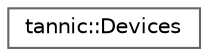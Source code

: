digraph "Graphical Class Hierarchy"
{
 // LATEX_PDF_SIZE
  bgcolor="transparent";
  edge [fontname=Helvetica,fontsize=10,labelfontname=Helvetica,labelfontsize=10];
  node [fontname=Helvetica,fontsize=10,shape=box,height=0.2,width=0.4];
  rankdir="LR";
  Node0 [id="Node000000",label="tannic::Devices",height=0.2,width=0.4,color="grey40", fillcolor="white", style="filled",URL="$d9/dd4/classtannic_1_1Devices.html",tooltip="Device enumeration singleton."];
}
